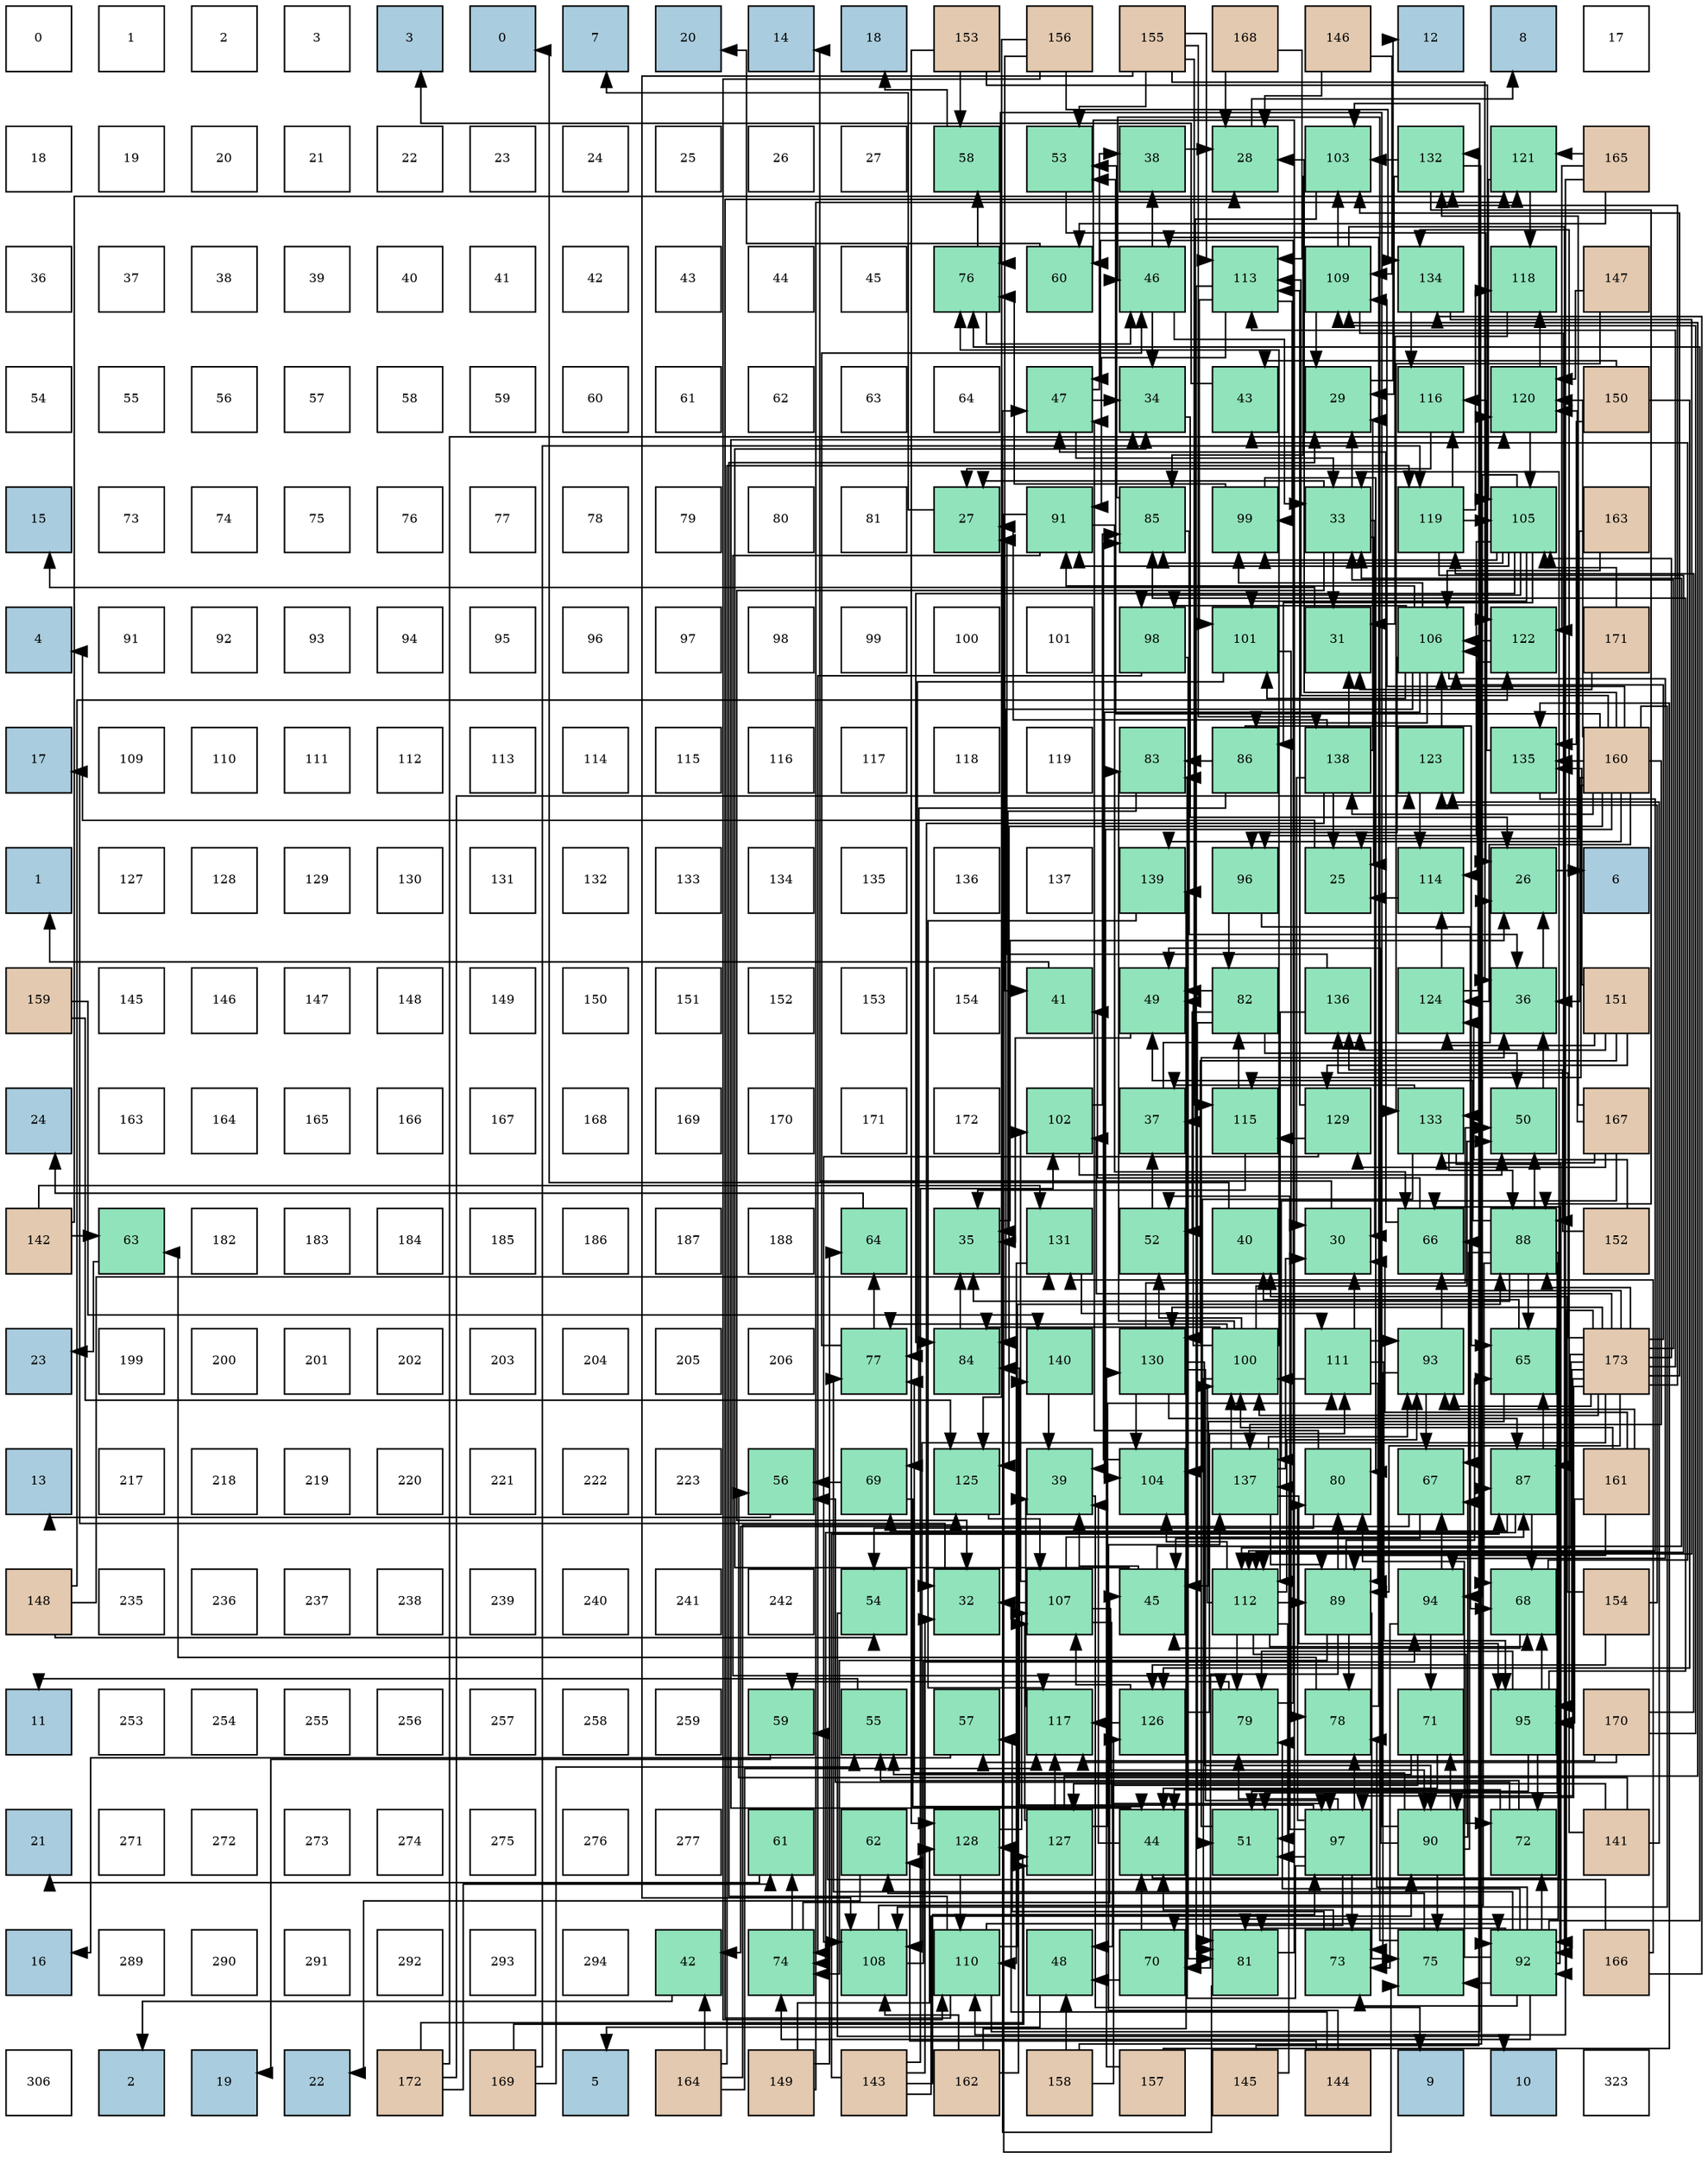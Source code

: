 digraph layout{
 rankdir=TB;
 splines=ortho;
 node [style=filled shape=square fixedsize=true width=0.6];
0[label="0", fontsize=8, fillcolor="#ffffff"];
1[label="1", fontsize=8, fillcolor="#ffffff"];
2[label="2", fontsize=8, fillcolor="#ffffff"];
3[label="3", fontsize=8, fillcolor="#ffffff"];
4[label="3", fontsize=8, fillcolor="#a9ccde"];
5[label="0", fontsize=8, fillcolor="#a9ccde"];
6[label="7", fontsize=8, fillcolor="#a9ccde"];
7[label="20", fontsize=8, fillcolor="#a9ccde"];
8[label="14", fontsize=8, fillcolor="#a9ccde"];
9[label="18", fontsize=8, fillcolor="#a9ccde"];
10[label="153", fontsize=8, fillcolor="#e3c9af"];
11[label="156", fontsize=8, fillcolor="#e3c9af"];
12[label="155", fontsize=8, fillcolor="#e3c9af"];
13[label="168", fontsize=8, fillcolor="#e3c9af"];
14[label="146", fontsize=8, fillcolor="#e3c9af"];
15[label="12", fontsize=8, fillcolor="#a9ccde"];
16[label="8", fontsize=8, fillcolor="#a9ccde"];
17[label="17", fontsize=8, fillcolor="#ffffff"];
18[label="18", fontsize=8, fillcolor="#ffffff"];
19[label="19", fontsize=8, fillcolor="#ffffff"];
20[label="20", fontsize=8, fillcolor="#ffffff"];
21[label="21", fontsize=8, fillcolor="#ffffff"];
22[label="22", fontsize=8, fillcolor="#ffffff"];
23[label="23", fontsize=8, fillcolor="#ffffff"];
24[label="24", fontsize=8, fillcolor="#ffffff"];
25[label="25", fontsize=8, fillcolor="#ffffff"];
26[label="26", fontsize=8, fillcolor="#ffffff"];
27[label="27", fontsize=8, fillcolor="#ffffff"];
28[label="58", fontsize=8, fillcolor="#91e3bb"];
29[label="53", fontsize=8, fillcolor="#91e3bb"];
30[label="38", fontsize=8, fillcolor="#91e3bb"];
31[label="28", fontsize=8, fillcolor="#91e3bb"];
32[label="103", fontsize=8, fillcolor="#91e3bb"];
33[label="132", fontsize=8, fillcolor="#91e3bb"];
34[label="121", fontsize=8, fillcolor="#91e3bb"];
35[label="165", fontsize=8, fillcolor="#e3c9af"];
36[label="36", fontsize=8, fillcolor="#ffffff"];
37[label="37", fontsize=8, fillcolor="#ffffff"];
38[label="38", fontsize=8, fillcolor="#ffffff"];
39[label="39", fontsize=8, fillcolor="#ffffff"];
40[label="40", fontsize=8, fillcolor="#ffffff"];
41[label="41", fontsize=8, fillcolor="#ffffff"];
42[label="42", fontsize=8, fillcolor="#ffffff"];
43[label="43", fontsize=8, fillcolor="#ffffff"];
44[label="44", fontsize=8, fillcolor="#ffffff"];
45[label="45", fontsize=8, fillcolor="#ffffff"];
46[label="76", fontsize=8, fillcolor="#91e3bb"];
47[label="60", fontsize=8, fillcolor="#91e3bb"];
48[label="46", fontsize=8, fillcolor="#91e3bb"];
49[label="113", fontsize=8, fillcolor="#91e3bb"];
50[label="109", fontsize=8, fillcolor="#91e3bb"];
51[label="134", fontsize=8, fillcolor="#91e3bb"];
52[label="118", fontsize=8, fillcolor="#91e3bb"];
53[label="147", fontsize=8, fillcolor="#e3c9af"];
54[label="54", fontsize=8, fillcolor="#ffffff"];
55[label="55", fontsize=8, fillcolor="#ffffff"];
56[label="56", fontsize=8, fillcolor="#ffffff"];
57[label="57", fontsize=8, fillcolor="#ffffff"];
58[label="58", fontsize=8, fillcolor="#ffffff"];
59[label="59", fontsize=8, fillcolor="#ffffff"];
60[label="60", fontsize=8, fillcolor="#ffffff"];
61[label="61", fontsize=8, fillcolor="#ffffff"];
62[label="62", fontsize=8, fillcolor="#ffffff"];
63[label="63", fontsize=8, fillcolor="#ffffff"];
64[label="64", fontsize=8, fillcolor="#ffffff"];
65[label="47", fontsize=8, fillcolor="#91e3bb"];
66[label="34", fontsize=8, fillcolor="#91e3bb"];
67[label="43", fontsize=8, fillcolor="#91e3bb"];
68[label="29", fontsize=8, fillcolor="#91e3bb"];
69[label="116", fontsize=8, fillcolor="#91e3bb"];
70[label="120", fontsize=8, fillcolor="#91e3bb"];
71[label="150", fontsize=8, fillcolor="#e3c9af"];
72[label="15", fontsize=8, fillcolor="#a9ccde"];
73[label="73", fontsize=8, fillcolor="#ffffff"];
74[label="74", fontsize=8, fillcolor="#ffffff"];
75[label="75", fontsize=8, fillcolor="#ffffff"];
76[label="76", fontsize=8, fillcolor="#ffffff"];
77[label="77", fontsize=8, fillcolor="#ffffff"];
78[label="78", fontsize=8, fillcolor="#ffffff"];
79[label="79", fontsize=8, fillcolor="#ffffff"];
80[label="80", fontsize=8, fillcolor="#ffffff"];
81[label="81", fontsize=8, fillcolor="#ffffff"];
82[label="27", fontsize=8, fillcolor="#91e3bb"];
83[label="91", fontsize=8, fillcolor="#91e3bb"];
84[label="85", fontsize=8, fillcolor="#91e3bb"];
85[label="99", fontsize=8, fillcolor="#91e3bb"];
86[label="33", fontsize=8, fillcolor="#91e3bb"];
87[label="119", fontsize=8, fillcolor="#91e3bb"];
88[label="105", fontsize=8, fillcolor="#91e3bb"];
89[label="163", fontsize=8, fillcolor="#e3c9af"];
90[label="4", fontsize=8, fillcolor="#a9ccde"];
91[label="91", fontsize=8, fillcolor="#ffffff"];
92[label="92", fontsize=8, fillcolor="#ffffff"];
93[label="93", fontsize=8, fillcolor="#ffffff"];
94[label="94", fontsize=8, fillcolor="#ffffff"];
95[label="95", fontsize=8, fillcolor="#ffffff"];
96[label="96", fontsize=8, fillcolor="#ffffff"];
97[label="97", fontsize=8, fillcolor="#ffffff"];
98[label="98", fontsize=8, fillcolor="#ffffff"];
99[label="99", fontsize=8, fillcolor="#ffffff"];
100[label="100", fontsize=8, fillcolor="#ffffff"];
101[label="101", fontsize=8, fillcolor="#ffffff"];
102[label="98", fontsize=8, fillcolor="#91e3bb"];
103[label="101", fontsize=8, fillcolor="#91e3bb"];
104[label="31", fontsize=8, fillcolor="#91e3bb"];
105[label="106", fontsize=8, fillcolor="#91e3bb"];
106[label="122", fontsize=8, fillcolor="#91e3bb"];
107[label="171", fontsize=8, fillcolor="#e3c9af"];
108[label="17", fontsize=8, fillcolor="#a9ccde"];
109[label="109", fontsize=8, fillcolor="#ffffff"];
110[label="110", fontsize=8, fillcolor="#ffffff"];
111[label="111", fontsize=8, fillcolor="#ffffff"];
112[label="112", fontsize=8, fillcolor="#ffffff"];
113[label="113", fontsize=8, fillcolor="#ffffff"];
114[label="114", fontsize=8, fillcolor="#ffffff"];
115[label="115", fontsize=8, fillcolor="#ffffff"];
116[label="116", fontsize=8, fillcolor="#ffffff"];
117[label="117", fontsize=8, fillcolor="#ffffff"];
118[label="118", fontsize=8, fillcolor="#ffffff"];
119[label="119", fontsize=8, fillcolor="#ffffff"];
120[label="83", fontsize=8, fillcolor="#91e3bb"];
121[label="86", fontsize=8, fillcolor="#91e3bb"];
122[label="138", fontsize=8, fillcolor="#91e3bb"];
123[label="123", fontsize=8, fillcolor="#91e3bb"];
124[label="135", fontsize=8, fillcolor="#91e3bb"];
125[label="160", fontsize=8, fillcolor="#e3c9af"];
126[label="1", fontsize=8, fillcolor="#a9ccde"];
127[label="127", fontsize=8, fillcolor="#ffffff"];
128[label="128", fontsize=8, fillcolor="#ffffff"];
129[label="129", fontsize=8, fillcolor="#ffffff"];
130[label="130", fontsize=8, fillcolor="#ffffff"];
131[label="131", fontsize=8, fillcolor="#ffffff"];
132[label="132", fontsize=8, fillcolor="#ffffff"];
133[label="133", fontsize=8, fillcolor="#ffffff"];
134[label="134", fontsize=8, fillcolor="#ffffff"];
135[label="135", fontsize=8, fillcolor="#ffffff"];
136[label="136", fontsize=8, fillcolor="#ffffff"];
137[label="137", fontsize=8, fillcolor="#ffffff"];
138[label="139", fontsize=8, fillcolor="#91e3bb"];
139[label="96", fontsize=8, fillcolor="#91e3bb"];
140[label="25", fontsize=8, fillcolor="#91e3bb"];
141[label="114", fontsize=8, fillcolor="#91e3bb"];
142[label="26", fontsize=8, fillcolor="#91e3bb"];
143[label="6", fontsize=8, fillcolor="#a9ccde"];
144[label="159", fontsize=8, fillcolor="#e3c9af"];
145[label="145", fontsize=8, fillcolor="#ffffff"];
146[label="146", fontsize=8, fillcolor="#ffffff"];
147[label="147", fontsize=8, fillcolor="#ffffff"];
148[label="148", fontsize=8, fillcolor="#ffffff"];
149[label="149", fontsize=8, fillcolor="#ffffff"];
150[label="150", fontsize=8, fillcolor="#ffffff"];
151[label="151", fontsize=8, fillcolor="#ffffff"];
152[label="152", fontsize=8, fillcolor="#ffffff"];
153[label="153", fontsize=8, fillcolor="#ffffff"];
154[label="154", fontsize=8, fillcolor="#ffffff"];
155[label="41", fontsize=8, fillcolor="#91e3bb"];
156[label="49", fontsize=8, fillcolor="#91e3bb"];
157[label="82", fontsize=8, fillcolor="#91e3bb"];
158[label="136", fontsize=8, fillcolor="#91e3bb"];
159[label="124", fontsize=8, fillcolor="#91e3bb"];
160[label="36", fontsize=8, fillcolor="#91e3bb"];
161[label="151", fontsize=8, fillcolor="#e3c9af"];
162[label="24", fontsize=8, fillcolor="#a9ccde"];
163[label="163", fontsize=8, fillcolor="#ffffff"];
164[label="164", fontsize=8, fillcolor="#ffffff"];
165[label="165", fontsize=8, fillcolor="#ffffff"];
166[label="166", fontsize=8, fillcolor="#ffffff"];
167[label="167", fontsize=8, fillcolor="#ffffff"];
168[label="168", fontsize=8, fillcolor="#ffffff"];
169[label="169", fontsize=8, fillcolor="#ffffff"];
170[label="170", fontsize=8, fillcolor="#ffffff"];
171[label="171", fontsize=8, fillcolor="#ffffff"];
172[label="172", fontsize=8, fillcolor="#ffffff"];
173[label="102", fontsize=8, fillcolor="#91e3bb"];
174[label="37", fontsize=8, fillcolor="#91e3bb"];
175[label="115", fontsize=8, fillcolor="#91e3bb"];
176[label="129", fontsize=8, fillcolor="#91e3bb"];
177[label="133", fontsize=8, fillcolor="#91e3bb"];
178[label="50", fontsize=8, fillcolor="#91e3bb"];
179[label="167", fontsize=8, fillcolor="#e3c9af"];
180[label="142", fontsize=8, fillcolor="#e3c9af"];
181[label="63", fontsize=8, fillcolor="#91e3bb"];
182[label="182", fontsize=8, fillcolor="#ffffff"];
183[label="183", fontsize=8, fillcolor="#ffffff"];
184[label="184", fontsize=8, fillcolor="#ffffff"];
185[label="185", fontsize=8, fillcolor="#ffffff"];
186[label="186", fontsize=8, fillcolor="#ffffff"];
187[label="187", fontsize=8, fillcolor="#ffffff"];
188[label="188", fontsize=8, fillcolor="#ffffff"];
189[label="64", fontsize=8, fillcolor="#91e3bb"];
190[label="35", fontsize=8, fillcolor="#91e3bb"];
191[label="131", fontsize=8, fillcolor="#91e3bb"];
192[label="52", fontsize=8, fillcolor="#91e3bb"];
193[label="40", fontsize=8, fillcolor="#91e3bb"];
194[label="30", fontsize=8, fillcolor="#91e3bb"];
195[label="66", fontsize=8, fillcolor="#91e3bb"];
196[label="88", fontsize=8, fillcolor="#91e3bb"];
197[label="152", fontsize=8, fillcolor="#e3c9af"];
198[label="23", fontsize=8, fillcolor="#a9ccde"];
199[label="199", fontsize=8, fillcolor="#ffffff"];
200[label="200", fontsize=8, fillcolor="#ffffff"];
201[label="201", fontsize=8, fillcolor="#ffffff"];
202[label="202", fontsize=8, fillcolor="#ffffff"];
203[label="203", fontsize=8, fillcolor="#ffffff"];
204[label="204", fontsize=8, fillcolor="#ffffff"];
205[label="205", fontsize=8, fillcolor="#ffffff"];
206[label="206", fontsize=8, fillcolor="#ffffff"];
207[label="77", fontsize=8, fillcolor="#91e3bb"];
208[label="84", fontsize=8, fillcolor="#91e3bb"];
209[label="140", fontsize=8, fillcolor="#91e3bb"];
210[label="130", fontsize=8, fillcolor="#91e3bb"];
211[label="100", fontsize=8, fillcolor="#91e3bb"];
212[label="111", fontsize=8, fillcolor="#91e3bb"];
213[label="93", fontsize=8, fillcolor="#91e3bb"];
214[label="65", fontsize=8, fillcolor="#91e3bb"];
215[label="173", fontsize=8, fillcolor="#e3c9af"];
216[label="13", fontsize=8, fillcolor="#a9ccde"];
217[label="217", fontsize=8, fillcolor="#ffffff"];
218[label="218", fontsize=8, fillcolor="#ffffff"];
219[label="219", fontsize=8, fillcolor="#ffffff"];
220[label="220", fontsize=8, fillcolor="#ffffff"];
221[label="221", fontsize=8, fillcolor="#ffffff"];
222[label="222", fontsize=8, fillcolor="#ffffff"];
223[label="223", fontsize=8, fillcolor="#ffffff"];
224[label="56", fontsize=8, fillcolor="#91e3bb"];
225[label="69", fontsize=8, fillcolor="#91e3bb"];
226[label="125", fontsize=8, fillcolor="#91e3bb"];
227[label="39", fontsize=8, fillcolor="#91e3bb"];
228[label="104", fontsize=8, fillcolor="#91e3bb"];
229[label="137", fontsize=8, fillcolor="#91e3bb"];
230[label="80", fontsize=8, fillcolor="#91e3bb"];
231[label="67", fontsize=8, fillcolor="#91e3bb"];
232[label="87", fontsize=8, fillcolor="#91e3bb"];
233[label="161", fontsize=8, fillcolor="#e3c9af"];
234[label="148", fontsize=8, fillcolor="#e3c9af"];
235[label="235", fontsize=8, fillcolor="#ffffff"];
236[label="236", fontsize=8, fillcolor="#ffffff"];
237[label="237", fontsize=8, fillcolor="#ffffff"];
238[label="238", fontsize=8, fillcolor="#ffffff"];
239[label="239", fontsize=8, fillcolor="#ffffff"];
240[label="240", fontsize=8, fillcolor="#ffffff"];
241[label="241", fontsize=8, fillcolor="#ffffff"];
242[label="242", fontsize=8, fillcolor="#ffffff"];
243[label="54", fontsize=8, fillcolor="#91e3bb"];
244[label="32", fontsize=8, fillcolor="#91e3bb"];
245[label="107", fontsize=8, fillcolor="#91e3bb"];
246[label="45", fontsize=8, fillcolor="#91e3bb"];
247[label="112", fontsize=8, fillcolor="#91e3bb"];
248[label="89", fontsize=8, fillcolor="#91e3bb"];
249[label="94", fontsize=8, fillcolor="#91e3bb"];
250[label="68", fontsize=8, fillcolor="#91e3bb"];
251[label="154", fontsize=8, fillcolor="#e3c9af"];
252[label="11", fontsize=8, fillcolor="#a9ccde"];
253[label="253", fontsize=8, fillcolor="#ffffff"];
254[label="254", fontsize=8, fillcolor="#ffffff"];
255[label="255", fontsize=8, fillcolor="#ffffff"];
256[label="256", fontsize=8, fillcolor="#ffffff"];
257[label="257", fontsize=8, fillcolor="#ffffff"];
258[label="258", fontsize=8, fillcolor="#ffffff"];
259[label="259", fontsize=8, fillcolor="#ffffff"];
260[label="59", fontsize=8, fillcolor="#91e3bb"];
261[label="55", fontsize=8, fillcolor="#91e3bb"];
262[label="57", fontsize=8, fillcolor="#91e3bb"];
263[label="117", fontsize=8, fillcolor="#91e3bb"];
264[label="126", fontsize=8, fillcolor="#91e3bb"];
265[label="79", fontsize=8, fillcolor="#91e3bb"];
266[label="78", fontsize=8, fillcolor="#91e3bb"];
267[label="71", fontsize=8, fillcolor="#91e3bb"];
268[label="95", fontsize=8, fillcolor="#91e3bb"];
269[label="170", fontsize=8, fillcolor="#e3c9af"];
270[label="21", fontsize=8, fillcolor="#a9ccde"];
271[label="271", fontsize=8, fillcolor="#ffffff"];
272[label="272", fontsize=8, fillcolor="#ffffff"];
273[label="273", fontsize=8, fillcolor="#ffffff"];
274[label="274", fontsize=8, fillcolor="#ffffff"];
275[label="275", fontsize=8, fillcolor="#ffffff"];
276[label="276", fontsize=8, fillcolor="#ffffff"];
277[label="277", fontsize=8, fillcolor="#ffffff"];
278[label="61", fontsize=8, fillcolor="#91e3bb"];
279[label="62", fontsize=8, fillcolor="#91e3bb"];
280[label="128", fontsize=8, fillcolor="#91e3bb"];
281[label="127", fontsize=8, fillcolor="#91e3bb"];
282[label="44", fontsize=8, fillcolor="#91e3bb"];
283[label="51", fontsize=8, fillcolor="#91e3bb"];
284[label="97", fontsize=8, fillcolor="#91e3bb"];
285[label="90", fontsize=8, fillcolor="#91e3bb"];
286[label="72", fontsize=8, fillcolor="#91e3bb"];
287[label="141", fontsize=8, fillcolor="#e3c9af"];
288[label="16", fontsize=8, fillcolor="#a9ccde"];
289[label="289", fontsize=8, fillcolor="#ffffff"];
290[label="290", fontsize=8, fillcolor="#ffffff"];
291[label="291", fontsize=8, fillcolor="#ffffff"];
292[label="292", fontsize=8, fillcolor="#ffffff"];
293[label="293", fontsize=8, fillcolor="#ffffff"];
294[label="294", fontsize=8, fillcolor="#ffffff"];
295[label="42", fontsize=8, fillcolor="#91e3bb"];
296[label="74", fontsize=8, fillcolor="#91e3bb"];
297[label="108", fontsize=8, fillcolor="#91e3bb"];
298[label="110", fontsize=8, fillcolor="#91e3bb"];
299[label="48", fontsize=8, fillcolor="#91e3bb"];
300[label="70", fontsize=8, fillcolor="#91e3bb"];
301[label="81", fontsize=8, fillcolor="#91e3bb"];
302[label="73", fontsize=8, fillcolor="#91e3bb"];
303[label="75", fontsize=8, fillcolor="#91e3bb"];
304[label="92", fontsize=8, fillcolor="#91e3bb"];
305[label="166", fontsize=8, fillcolor="#e3c9af"];
306[label="306", fontsize=8, fillcolor="#ffffff"];
307[label="2", fontsize=8, fillcolor="#a9ccde"];
308[label="19", fontsize=8, fillcolor="#a9ccde"];
309[label="22", fontsize=8, fillcolor="#a9ccde"];
310[label="172", fontsize=8, fillcolor="#e3c9af"];
311[label="169", fontsize=8, fillcolor="#e3c9af"];
312[label="5", fontsize=8, fillcolor="#a9ccde"];
313[label="164", fontsize=8, fillcolor="#e3c9af"];
314[label="149", fontsize=8, fillcolor="#e3c9af"];
315[label="143", fontsize=8, fillcolor="#e3c9af"];
316[label="162", fontsize=8, fillcolor="#e3c9af"];
317[label="158", fontsize=8, fillcolor="#e3c9af"];
318[label="157", fontsize=8, fillcolor="#e3c9af"];
319[label="145", fontsize=8, fillcolor="#e3c9af"];
320[label="144", fontsize=8, fillcolor="#e3c9af"];
321[label="9", fontsize=8, fillcolor="#a9ccde"];
322[label="10", fontsize=8, fillcolor="#a9ccde"];
323[label="323", fontsize=8, fillcolor="#ffffff"];
edge [constraint=false, style=vis];140 -> 90;
142 -> 143;
82 -> 6;
31 -> 16;
68 -> 15;
194 -> 8;
104 -> 72;
244 -> 108;
86 -> 140;
86 -> 82;
86 -> 68;
86 -> 194;
86 -> 104;
86 -> 244;
66 -> 142;
190 -> 142;
160 -> 142;
174 -> 142;
30 -> 31;
227 -> 321;
193 -> 5;
155 -> 126;
295 -> 307;
67 -> 4;
282 -> 86;
282 -> 66;
282 -> 227;
246 -> 86;
246 -> 66;
246 -> 227;
48 -> 86;
48 -> 66;
48 -> 30;
65 -> 86;
65 -> 66;
65 -> 30;
299 -> 312;
156 -> 190;
178 -> 160;
283 -> 160;
192 -> 174;
29 -> 142;
243 -> 322;
261 -> 252;
224 -> 216;
262 -> 288;
28 -> 9;
260 -> 308;
47 -> 7;
278 -> 270;
279 -> 309;
181 -> 198;
189 -> 162;
214 -> 193;
214 -> 246;
195 -> 155;
195 -> 65;
231 -> 295;
231 -> 246;
250 -> 67;
250 -> 246;
225 -> 282;
225 -> 224;
300 -> 282;
300 -> 299;
267 -> 282;
267 -> 299;
267 -> 261;
286 -> 282;
286 -> 261;
286 -> 224;
302 -> 282;
302 -> 262;
296 -> 246;
296 -> 278;
303 -> 48;
303 -> 279;
46 -> 48;
46 -> 28;
207 -> 48;
207 -> 189;
266 -> 48;
266 -> 181;
265 -> 65;
265 -> 260;
230 -> 65;
230 -> 243;
301 -> 65;
301 -> 47;
157 -> 156;
157 -> 178;
157 -> 283;
157 -> 192;
120 -> 190;
208 -> 190;
84 -> 160;
84 -> 29;
121 -> 214;
121 -> 225;
121 -> 120;
232 -> 214;
232 -> 250;
232 -> 225;
232 -> 296;
196 -> 190;
196 -> 156;
196 -> 178;
196 -> 283;
196 -> 214;
196 -> 231;
196 -> 250;
196 -> 300;
248 -> 214;
248 -> 300;
248 -> 296;
248 -> 303;
248 -> 266;
248 -> 230;
285 -> 156;
285 -> 195;
285 -> 231;
285 -> 267;
285 -> 303;
285 -> 46;
285 -> 207;
83 -> 195;
83 -> 303;
83 -> 265;
304 -> 195;
304 -> 286;
304 -> 302;
304 -> 296;
304 -> 303;
304 -> 46;
304 -> 207;
304 -> 266;
304 -> 265;
304 -> 230;
304 -> 301;
213 -> 195;
213 -> 231;
213 -> 302;
249 -> 231;
249 -> 267;
249 -> 302;
268 -> 283;
268 -> 250;
268 -> 286;
268 -> 265;
268 -> 84;
139 -> 250;
139 -> 157;
284 -> 283;
284 -> 192;
284 -> 302;
284 -> 266;
284 -> 265;
284 -> 230;
284 -> 301;
284 -> 120;
284 -> 208;
102 -> 296;
102 -> 301;
85 -> 46;
85 -> 230;
211 -> 156;
211 -> 178;
211 -> 192;
211 -> 46;
211 -> 207;
211 -> 301;
211 -> 120;
211 -> 208;
103 -> 207;
103 -> 266;
173 -> 178;
173 -> 84;
32 -> 174;
32 -> 84;
228 -> 84;
88 -> 208;
88 -> 84;
88 -> 121;
88 -> 83;
88 -> 249;
88 -> 139;
88 -> 102;
88 -> 85;
88 -> 103;
105 -> 208;
105 -> 121;
105 -> 83;
105 -> 249;
105 -> 139;
105 -> 102;
105 -> 85;
105 -> 103;
105 -> 228;
245 -> 244;
245 -> 232;
245 -> 285;
245 -> 284;
245 -> 173;
297 -> 232;
297 -> 249;
50 -> 68;
50 -> 196;
50 -> 304;
50 -> 32;
298 -> 31;
298 -> 68;
298 -> 196;
298 -> 304;
298 -> 32;
212 -> 194;
212 -> 248;
212 -> 213;
212 -> 268;
212 -> 211;
247 -> 283;
247 -> 250;
247 -> 286;
247 -> 265;
247 -> 248;
247 -> 213;
247 -> 211;
247 -> 228;
49 -> 301;
49 -> 83;
49 -> 85;
49 -> 103;
141 -> 140;
175 -> 190;
175 -> 157;
69 -> 82;
263 -> 227;
52 -> 104;
87 -> 88;
87 -> 247;
87 -> 69;
87 -> 52;
70 -> 88;
70 -> 52;
34 -> 88;
34 -> 52;
106 -> 105;
106 -> 141;
123 -> 105;
123 -> 141;
159 -> 105;
159 -> 141;
226 -> 245;
264 -> 245;
264 -> 212;
264 -> 263;
281 -> 245;
281 -> 50;
281 -> 212;
281 -> 263;
280 -> 245;
280 -> 298;
176 -> 297;
176 -> 49;
176 -> 175;
210 -> 178;
210 -> 232;
210 -> 285;
210 -> 284;
210 -> 228;
191 -> 298;
191 -> 212;
33 -> 68;
33 -> 196;
33 -> 304;
33 -> 32;
177 -> 174;
177 -> 196;
177 -> 304;
177 -> 228;
51 -> 247;
51 -> 69;
124 -> 247;
124 -> 69;
158 -> 82;
158 -> 247;
229 -> 194;
229 -> 248;
229 -> 213;
229 -> 268;
229 -> 211;
122 -> 140;
122 -> 82;
122 -> 68;
122 -> 194;
122 -> 104;
122 -> 244;
138 -> 263;
209 -> 227;
287 -> 224;
287 -> 123;
287 -> 281;
287 -> 51;
180 -> 181;
180 -> 34;
180 -> 191;
315 -> 244;
315 -> 232;
315 -> 285;
315 -> 284;
315 -> 173;
320 -> 279;
320 -> 280;
320 -> 229;
319 -> 33;
319 -> 229;
14 -> 31;
14 -> 50;
53 -> 70;
53 -> 177;
234 -> 243;
234 -> 106;
234 -> 191;
314 -> 189;
314 -> 34;
314 -> 280;
71 -> 67;
71 -> 264;
71 -> 124;
161 -> 159;
161 -> 176;
161 -> 210;
161 -> 124;
161 -> 158;
197 -> 159;
197 -> 158;
10 -> 28;
10 -> 106;
10 -> 280;
251 -> 193;
251 -> 123;
251 -> 264;
12 -> 160;
12 -> 29;
12 -> 297;
12 -> 49;
12 -> 175;
12 -> 122;
11 -> 155;
11 -> 298;
11 -> 226;
11 -> 51;
318 -> 210;
318 -> 124;
317 -> 299;
317 -> 70;
317 -> 264;
144 -> 226;
144 -> 209;
125 -> 31;
125 -> 160;
125 -> 227;
125 -> 29;
125 -> 297;
125 -> 50;
125 -> 49;
125 -> 175;
125 -> 70;
125 -> 159;
125 -> 226;
125 -> 124;
125 -> 229;
125 -> 122;
125 -> 138;
233 -> 194;
233 -> 248;
233 -> 213;
233 -> 268;
233 -> 211;
316 -> 297;
316 -> 138;
316 -> 209;
89 -> 140;
89 -> 105;
313 -> 295;
313 -> 263;
313 -> 87;
313 -> 226;
35 -> 47;
35 -> 298;
35 -> 34;
35 -> 106;
305 -> 260;
305 -> 191;
305 -> 51;
179 -> 70;
179 -> 176;
179 -> 33;
179 -> 177;
179 -> 229;
13 -> 31;
13 -> 49;
311 -> 261;
311 -> 87;
311 -> 281;
269 -> 262;
269 -> 50;
269 -> 263;
269 -> 87;
107 -> 104;
107 -> 88;
310 -> 278;
310 -> 70;
310 -> 123;
310 -> 281;
215 -> 86;
215 -> 232;
215 -> 196;
215 -> 248;
215 -> 285;
215 -> 304;
215 -> 213;
215 -> 268;
215 -> 284;
215 -> 211;
215 -> 173;
215 -> 32;
215 -> 88;
215 -> 105;
215 -> 297;
215 -> 247;
215 -> 49;
215 -> 210;
215 -> 33;
215 -> 177;
215 -> 158;
edge [constraint=true, style=invis];
0 -> 18 -> 36 -> 54 -> 72 -> 90 -> 108 -> 126 -> 144 -> 162 -> 180 -> 198 -> 216 -> 234 -> 252 -> 270 -> 288 -> 306;
1 -> 19 -> 37 -> 55 -> 73 -> 91 -> 109 -> 127 -> 145 -> 163 -> 181 -> 199 -> 217 -> 235 -> 253 -> 271 -> 289 -> 307;
2 -> 20 -> 38 -> 56 -> 74 -> 92 -> 110 -> 128 -> 146 -> 164 -> 182 -> 200 -> 218 -> 236 -> 254 -> 272 -> 290 -> 308;
3 -> 21 -> 39 -> 57 -> 75 -> 93 -> 111 -> 129 -> 147 -> 165 -> 183 -> 201 -> 219 -> 237 -> 255 -> 273 -> 291 -> 309;
4 -> 22 -> 40 -> 58 -> 76 -> 94 -> 112 -> 130 -> 148 -> 166 -> 184 -> 202 -> 220 -> 238 -> 256 -> 274 -> 292 -> 310;
5 -> 23 -> 41 -> 59 -> 77 -> 95 -> 113 -> 131 -> 149 -> 167 -> 185 -> 203 -> 221 -> 239 -> 257 -> 275 -> 293 -> 311;
6 -> 24 -> 42 -> 60 -> 78 -> 96 -> 114 -> 132 -> 150 -> 168 -> 186 -> 204 -> 222 -> 240 -> 258 -> 276 -> 294 -> 312;
7 -> 25 -> 43 -> 61 -> 79 -> 97 -> 115 -> 133 -> 151 -> 169 -> 187 -> 205 -> 223 -> 241 -> 259 -> 277 -> 295 -> 313;
8 -> 26 -> 44 -> 62 -> 80 -> 98 -> 116 -> 134 -> 152 -> 170 -> 188 -> 206 -> 224 -> 242 -> 260 -> 278 -> 296 -> 314;
9 -> 27 -> 45 -> 63 -> 81 -> 99 -> 117 -> 135 -> 153 -> 171 -> 189 -> 207 -> 225 -> 243 -> 261 -> 279 -> 297 -> 315;
10 -> 28 -> 46 -> 64 -> 82 -> 100 -> 118 -> 136 -> 154 -> 172 -> 190 -> 208 -> 226 -> 244 -> 262 -> 280 -> 298 -> 316;
11 -> 29 -> 47 -> 65 -> 83 -> 101 -> 119 -> 137 -> 155 -> 173 -> 191 -> 209 -> 227 -> 245 -> 263 -> 281 -> 299 -> 317;
12 -> 30 -> 48 -> 66 -> 84 -> 102 -> 120 -> 138 -> 156 -> 174 -> 192 -> 210 -> 228 -> 246 -> 264 -> 282 -> 300 -> 318;
13 -> 31 -> 49 -> 67 -> 85 -> 103 -> 121 -> 139 -> 157 -> 175 -> 193 -> 211 -> 229 -> 247 -> 265 -> 283 -> 301 -> 319;
14 -> 32 -> 50 -> 68 -> 86 -> 104 -> 122 -> 140 -> 158 -> 176 -> 194 -> 212 -> 230 -> 248 -> 266 -> 284 -> 302 -> 320;
15 -> 33 -> 51 -> 69 -> 87 -> 105 -> 123 -> 141 -> 159 -> 177 -> 195 -> 213 -> 231 -> 249 -> 267 -> 285 -> 303 -> 321;
16 -> 34 -> 52 -> 70 -> 88 -> 106 -> 124 -> 142 -> 160 -> 178 -> 196 -> 214 -> 232 -> 250 -> 268 -> 286 -> 304 -> 322;
17 -> 35 -> 53 -> 71 -> 89 -> 107 -> 125 -> 143 -> 161 -> 179 -> 197 -> 215 -> 233 -> 251 -> 269 -> 287 -> 305 -> 323;
rank = same {0 -> 1 -> 2 -> 3 -> 4 -> 5 -> 6 -> 7 -> 8 -> 9 -> 10 -> 11 -> 12 -> 13 -> 14 -> 15 -> 16 -> 17};
rank = same {18 -> 19 -> 20 -> 21 -> 22 -> 23 -> 24 -> 25 -> 26 -> 27 -> 28 -> 29 -> 30 -> 31 -> 32 -> 33 -> 34 -> 35};
rank = same {36 -> 37 -> 38 -> 39 -> 40 -> 41 -> 42 -> 43 -> 44 -> 45 -> 46 -> 47 -> 48 -> 49 -> 50 -> 51 -> 52 -> 53};
rank = same {54 -> 55 -> 56 -> 57 -> 58 -> 59 -> 60 -> 61 -> 62 -> 63 -> 64 -> 65 -> 66 -> 67 -> 68 -> 69 -> 70 -> 71};
rank = same {72 -> 73 -> 74 -> 75 -> 76 -> 77 -> 78 -> 79 -> 80 -> 81 -> 82 -> 83 -> 84 -> 85 -> 86 -> 87 -> 88 -> 89};
rank = same {90 -> 91 -> 92 -> 93 -> 94 -> 95 -> 96 -> 97 -> 98 -> 99 -> 100 -> 101 -> 102 -> 103 -> 104 -> 105 -> 106 -> 107};
rank = same {108 -> 109 -> 110 -> 111 -> 112 -> 113 -> 114 -> 115 -> 116 -> 117 -> 118 -> 119 -> 120 -> 121 -> 122 -> 123 -> 124 -> 125};
rank = same {126 -> 127 -> 128 -> 129 -> 130 -> 131 -> 132 -> 133 -> 134 -> 135 -> 136 -> 137 -> 138 -> 139 -> 140 -> 141 -> 142 -> 143};
rank = same {144 -> 145 -> 146 -> 147 -> 148 -> 149 -> 150 -> 151 -> 152 -> 153 -> 154 -> 155 -> 156 -> 157 -> 158 -> 159 -> 160 -> 161};
rank = same {162 -> 163 -> 164 -> 165 -> 166 -> 167 -> 168 -> 169 -> 170 -> 171 -> 172 -> 173 -> 174 -> 175 -> 176 -> 177 -> 178 -> 179};
rank = same {180 -> 181 -> 182 -> 183 -> 184 -> 185 -> 186 -> 187 -> 188 -> 189 -> 190 -> 191 -> 192 -> 193 -> 194 -> 195 -> 196 -> 197};
rank = same {198 -> 199 -> 200 -> 201 -> 202 -> 203 -> 204 -> 205 -> 206 -> 207 -> 208 -> 209 -> 210 -> 211 -> 212 -> 213 -> 214 -> 215};
rank = same {216 -> 217 -> 218 -> 219 -> 220 -> 221 -> 222 -> 223 -> 224 -> 225 -> 226 -> 227 -> 228 -> 229 -> 230 -> 231 -> 232 -> 233};
rank = same {234 -> 235 -> 236 -> 237 -> 238 -> 239 -> 240 -> 241 -> 242 -> 243 -> 244 -> 245 -> 246 -> 247 -> 248 -> 249 -> 250 -> 251};
rank = same {252 -> 253 -> 254 -> 255 -> 256 -> 257 -> 258 -> 259 -> 260 -> 261 -> 262 -> 263 -> 264 -> 265 -> 266 -> 267 -> 268 -> 269};
rank = same {270 -> 271 -> 272 -> 273 -> 274 -> 275 -> 276 -> 277 -> 278 -> 279 -> 280 -> 281 -> 282 -> 283 -> 284 -> 285 -> 286 -> 287};
rank = same {288 -> 289 -> 290 -> 291 -> 292 -> 293 -> 294 -> 295 -> 296 -> 297 -> 298 -> 299 -> 300 -> 301 -> 302 -> 303 -> 304 -> 305};
rank = same {306 -> 307 -> 308 -> 309 -> 310 -> 311 -> 312 -> 313 -> 314 -> 315 -> 316 -> 317 -> 318 -> 319 -> 320 -> 321 -> 322 -> 323};
}